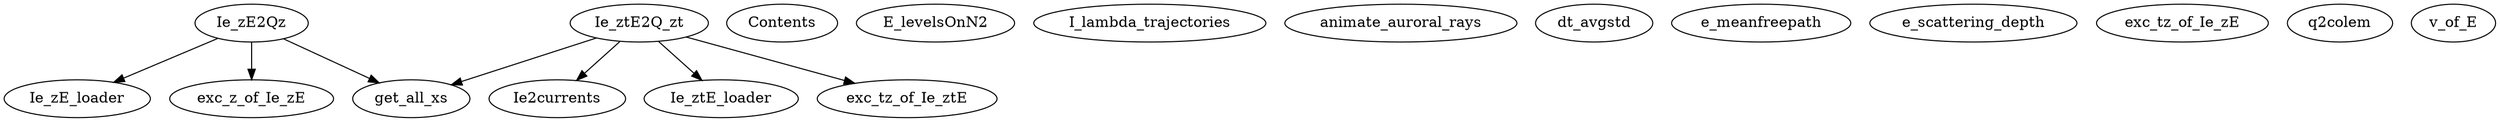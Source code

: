 /* Created by mdot for Matlab */
digraph m2html {
  Ie_zE2Qz -> Ie_zE_loader;
  Ie_zE2Qz -> exc_z_of_Ie_zE;
  Ie_zE2Qz -> get_all_xs;
  Ie_ztE2Q_zt -> Ie2currents;
  Ie_ztE2Q_zt -> Ie_ztE_loader;
  Ie_ztE2Q_zt -> exc_tz_of_Ie_ztE;
  Ie_ztE2Q_zt -> get_all_xs;

  Contents [URL="Contents.html"];
  E_levelsOnN2 [URL="E_levelsOnN2.html"];
  I_lambda_trajectories [URL="I_lambda_trajectories.html"];
  Ie2currents [URL="Ie2currents.html"];
  Ie_zE2Qz [URL="Ie_zE2Qz.html"];
  Ie_zE_loader [URL="Ie_zE_loader.html"];
  Ie_ztE2Q_zt [URL="Ie_ztE2Q_zt.html"];
  Ie_ztE_loader [URL="Ie_ztE_loader.html"];
  animate_auroral_rays [URL="animate_auroral_rays.html"];
  dt_avgstd [URL="dt_avgstd.html"];
  e_meanfreepath [URL="e_meanfreepath.html"];
  e_scattering_depth [URL="e_scattering_depth.html"];
  exc_tz_of_Ie_zE [URL="exc_tz_of_Ie_zE.html"];
  exc_tz_of_Ie_ztE [URL="exc_tz_of_Ie_ztE.html"];
  exc_z_of_Ie_zE [URL="exc_z_of_Ie_zE.html"];
  get_all_xs [URL="get_all_xs.html"];
  q2colem [URL="q2colem.html"];
  v_of_E [URL="v_of_E.html"];
}